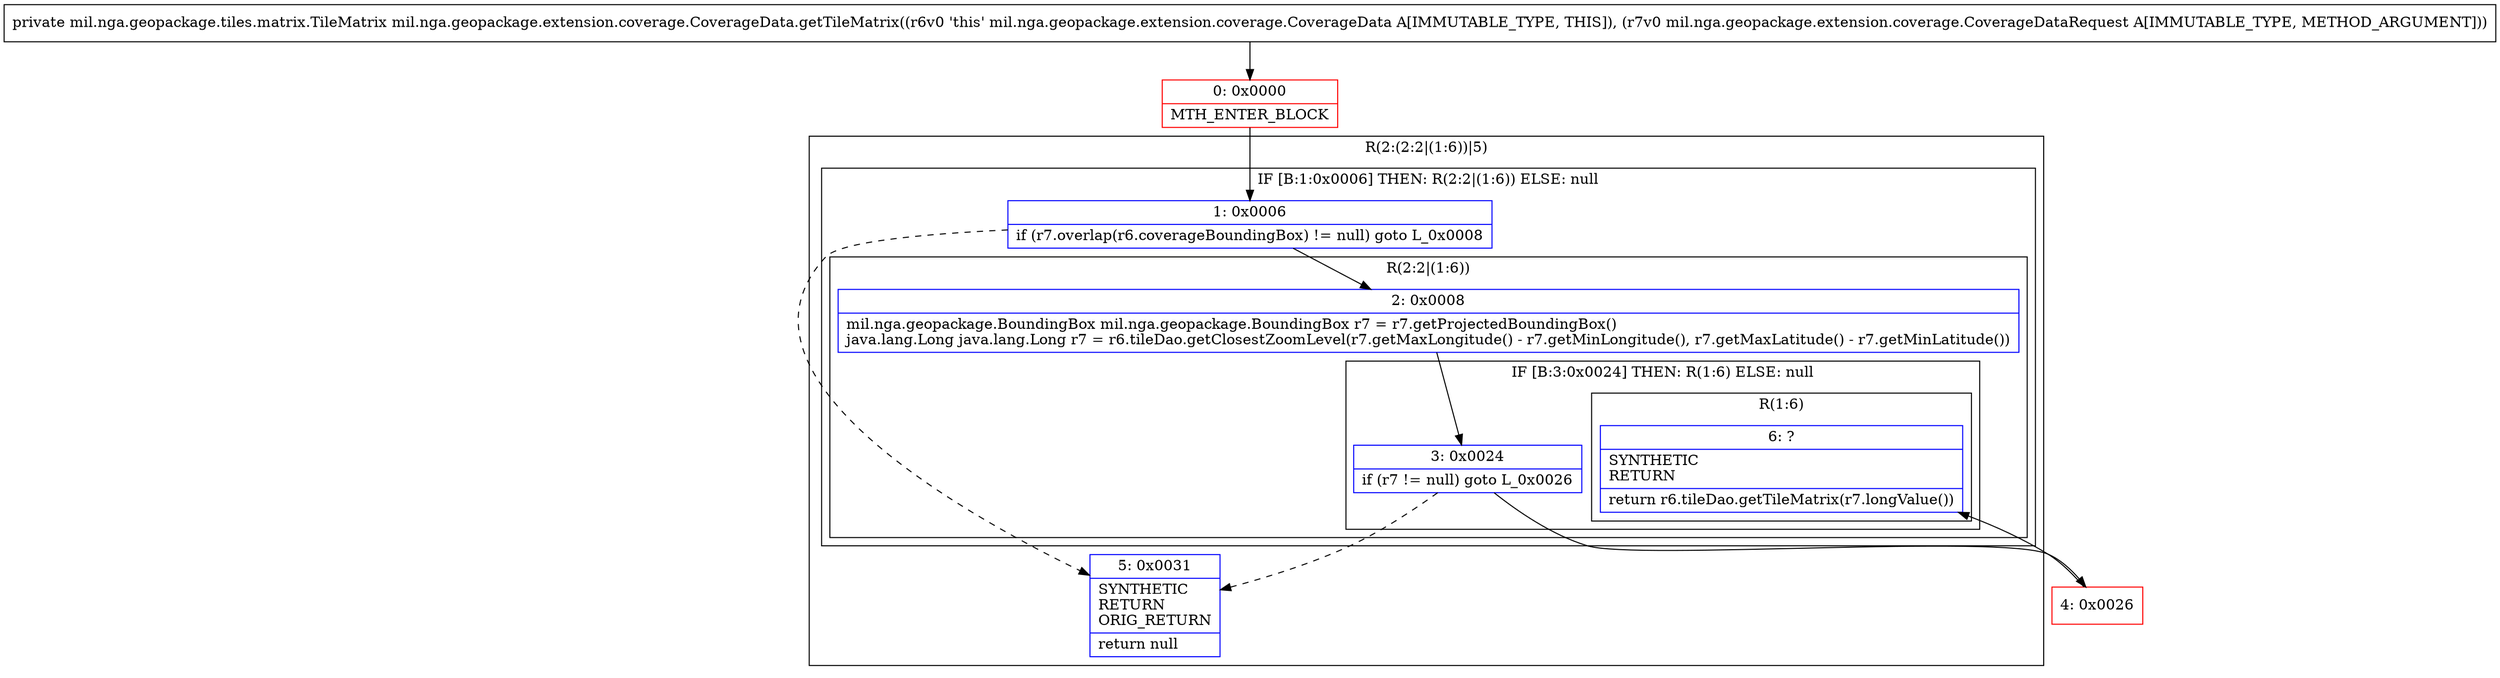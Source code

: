 digraph "CFG formil.nga.geopackage.extension.coverage.CoverageData.getTileMatrix(Lmil\/nga\/geopackage\/extension\/coverage\/CoverageDataRequest;)Lmil\/nga\/geopackage\/tiles\/matrix\/TileMatrix;" {
subgraph cluster_Region_410318025 {
label = "R(2:(2:2|(1:6))|5)";
node [shape=record,color=blue];
subgraph cluster_IfRegion_1113546495 {
label = "IF [B:1:0x0006] THEN: R(2:2|(1:6)) ELSE: null";
node [shape=record,color=blue];
Node_1 [shape=record,label="{1\:\ 0x0006|if (r7.overlap(r6.coverageBoundingBox) != null) goto L_0x0008\l}"];
subgraph cluster_Region_975618004 {
label = "R(2:2|(1:6))";
node [shape=record,color=blue];
Node_2 [shape=record,label="{2\:\ 0x0008|mil.nga.geopackage.BoundingBox mil.nga.geopackage.BoundingBox r7 = r7.getProjectedBoundingBox()\ljava.lang.Long java.lang.Long r7 = r6.tileDao.getClosestZoomLevel(r7.getMaxLongitude() \- r7.getMinLongitude(), r7.getMaxLatitude() \- r7.getMinLatitude())\l}"];
subgraph cluster_IfRegion_844624815 {
label = "IF [B:3:0x0024] THEN: R(1:6) ELSE: null";
node [shape=record,color=blue];
Node_3 [shape=record,label="{3\:\ 0x0024|if (r7 != null) goto L_0x0026\l}"];
subgraph cluster_Region_1783875226 {
label = "R(1:6)";
node [shape=record,color=blue];
Node_6 [shape=record,label="{6\:\ ?|SYNTHETIC\lRETURN\l|return r6.tileDao.getTileMatrix(r7.longValue())\l}"];
}
}
}
}
Node_5 [shape=record,label="{5\:\ 0x0031|SYNTHETIC\lRETURN\lORIG_RETURN\l|return null\l}"];
}
Node_0 [shape=record,color=red,label="{0\:\ 0x0000|MTH_ENTER_BLOCK\l}"];
Node_4 [shape=record,color=red,label="{4\:\ 0x0026}"];
MethodNode[shape=record,label="{private mil.nga.geopackage.tiles.matrix.TileMatrix mil.nga.geopackage.extension.coverage.CoverageData.getTileMatrix((r6v0 'this' mil.nga.geopackage.extension.coverage.CoverageData A[IMMUTABLE_TYPE, THIS]), (r7v0 mil.nga.geopackage.extension.coverage.CoverageDataRequest A[IMMUTABLE_TYPE, METHOD_ARGUMENT])) }"];
MethodNode -> Node_0;
Node_1 -> Node_2;
Node_1 -> Node_5[style=dashed];
Node_2 -> Node_3;
Node_3 -> Node_4;
Node_3 -> Node_5[style=dashed];
Node_0 -> Node_1;
Node_4 -> Node_6;
}

